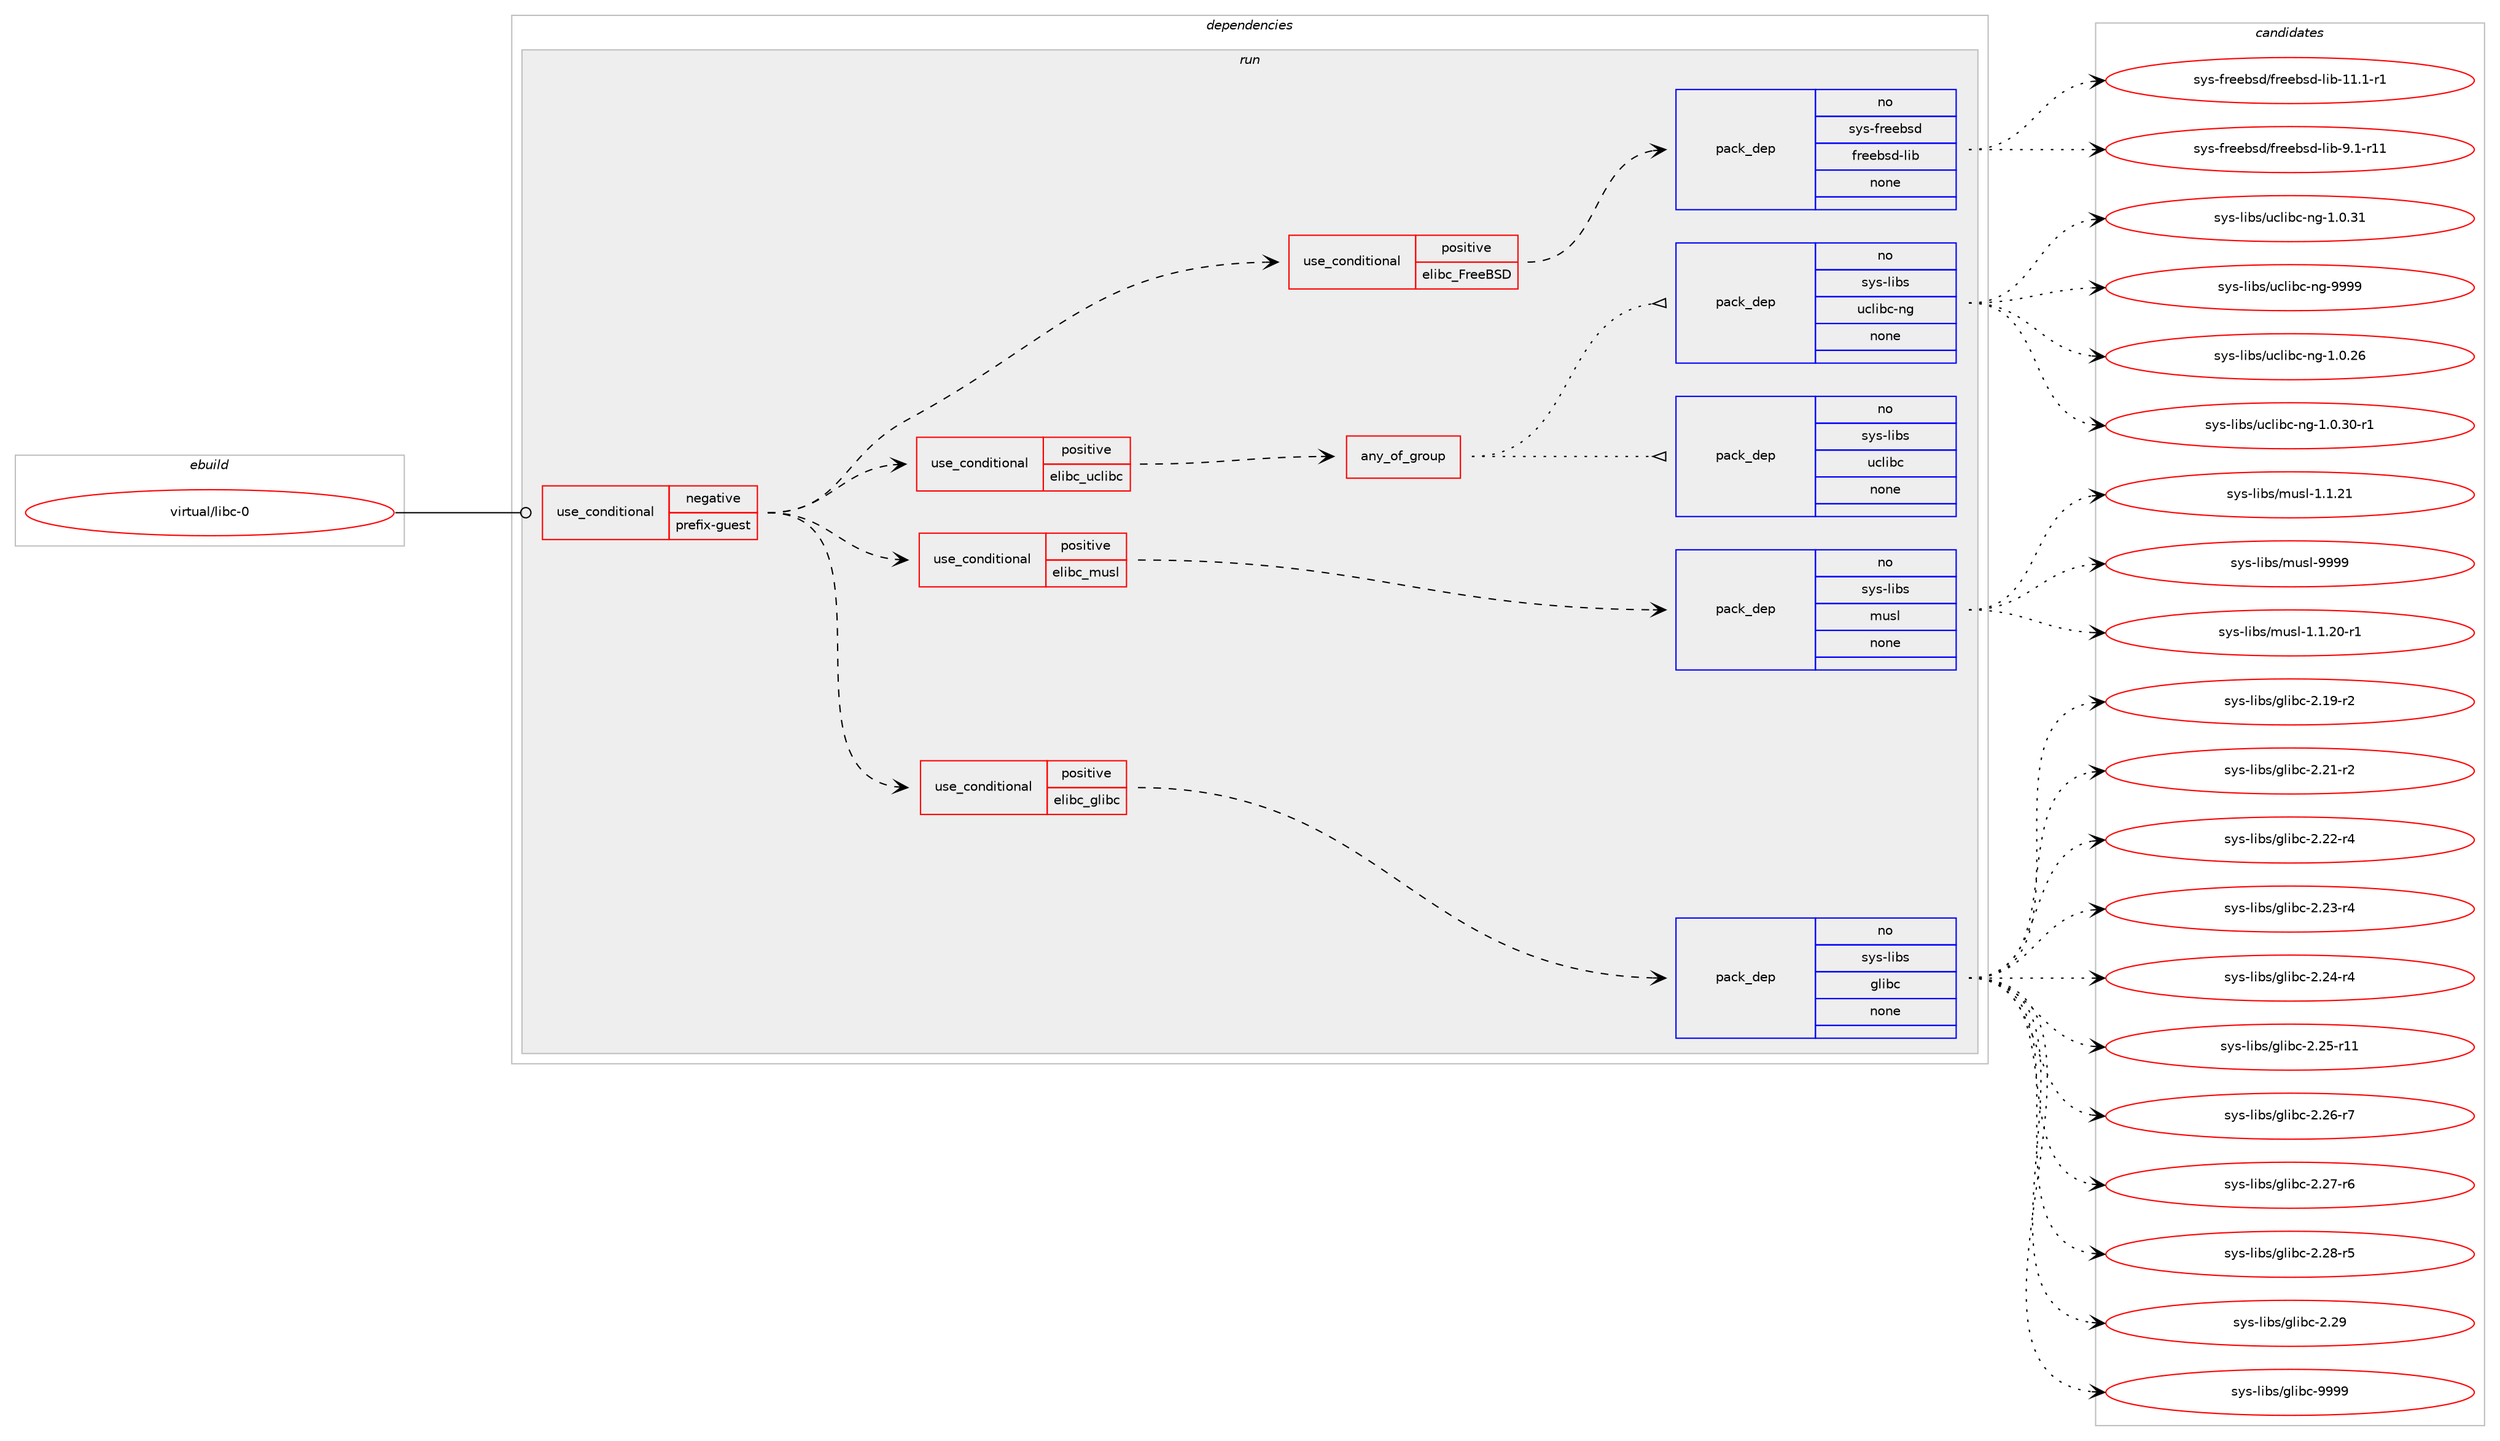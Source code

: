 digraph prolog {

# *************
# Graph options
# *************

newrank=true;
concentrate=true;
compound=true;
graph [rankdir=LR,fontname=Helvetica,fontsize=10,ranksep=1.5];#, ranksep=2.5, nodesep=0.2];
edge  [arrowhead=vee];
node  [fontname=Helvetica,fontsize=10];

# **********
# The ebuild
# **********

subgraph cluster_leftcol {
color=gray;
rank=same;
label=<<i>ebuild</i>>;
id [label="virtual/libc-0", color=red, width=4, href="../virtual/libc-0.svg"];
}

# ****************
# The dependencies
# ****************

subgraph cluster_midcol {
color=gray;
label=<<i>dependencies</i>>;
subgraph cluster_compile {
fillcolor="#eeeeee";
style=filled;
label=<<i>compile</i>>;
}
subgraph cluster_compileandrun {
fillcolor="#eeeeee";
style=filled;
label=<<i>compile and run</i>>;
}
subgraph cluster_run {
fillcolor="#eeeeee";
style=filled;
label=<<i>run</i>>;
subgraph cond462574 {
dependency1741230 [label=<<TABLE BORDER="0" CELLBORDER="1" CELLSPACING="0" CELLPADDING="4"><TR><TD ROWSPAN="3" CELLPADDING="10">use_conditional</TD></TR><TR><TD>negative</TD></TR><TR><TD>prefix-guest</TD></TR></TABLE>>, shape=none, color=red];
subgraph cond462575 {
dependency1741231 [label=<<TABLE BORDER="0" CELLBORDER="1" CELLSPACING="0" CELLPADDING="4"><TR><TD ROWSPAN="3" CELLPADDING="10">use_conditional</TD></TR><TR><TD>positive</TD></TR><TR><TD>elibc_glibc</TD></TR></TABLE>>, shape=none, color=red];
subgraph pack1249810 {
dependency1741232 [label=<<TABLE BORDER="0" CELLBORDER="1" CELLSPACING="0" CELLPADDING="4" WIDTH="220"><TR><TD ROWSPAN="6" CELLPADDING="30">pack_dep</TD></TR><TR><TD WIDTH="110">no</TD></TR><TR><TD>sys-libs</TD></TR><TR><TD>glibc</TD></TR><TR><TD>none</TD></TR><TR><TD></TD></TR></TABLE>>, shape=none, color=blue];
}
dependency1741231:e -> dependency1741232:w [weight=20,style="dashed",arrowhead="vee"];
}
dependency1741230:e -> dependency1741231:w [weight=20,style="dashed",arrowhead="vee"];
subgraph cond462576 {
dependency1741233 [label=<<TABLE BORDER="0" CELLBORDER="1" CELLSPACING="0" CELLPADDING="4"><TR><TD ROWSPAN="3" CELLPADDING="10">use_conditional</TD></TR><TR><TD>positive</TD></TR><TR><TD>elibc_musl</TD></TR></TABLE>>, shape=none, color=red];
subgraph pack1249811 {
dependency1741234 [label=<<TABLE BORDER="0" CELLBORDER="1" CELLSPACING="0" CELLPADDING="4" WIDTH="220"><TR><TD ROWSPAN="6" CELLPADDING="30">pack_dep</TD></TR><TR><TD WIDTH="110">no</TD></TR><TR><TD>sys-libs</TD></TR><TR><TD>musl</TD></TR><TR><TD>none</TD></TR><TR><TD></TD></TR></TABLE>>, shape=none, color=blue];
}
dependency1741233:e -> dependency1741234:w [weight=20,style="dashed",arrowhead="vee"];
}
dependency1741230:e -> dependency1741233:w [weight=20,style="dashed",arrowhead="vee"];
subgraph cond462577 {
dependency1741235 [label=<<TABLE BORDER="0" CELLBORDER="1" CELLSPACING="0" CELLPADDING="4"><TR><TD ROWSPAN="3" CELLPADDING="10">use_conditional</TD></TR><TR><TD>positive</TD></TR><TR><TD>elibc_uclibc</TD></TR></TABLE>>, shape=none, color=red];
subgraph any27854 {
dependency1741236 [label=<<TABLE BORDER="0" CELLBORDER="1" CELLSPACING="0" CELLPADDING="4"><TR><TD CELLPADDING="10">any_of_group</TD></TR></TABLE>>, shape=none, color=red];subgraph pack1249812 {
dependency1741237 [label=<<TABLE BORDER="0" CELLBORDER="1" CELLSPACING="0" CELLPADDING="4" WIDTH="220"><TR><TD ROWSPAN="6" CELLPADDING="30">pack_dep</TD></TR><TR><TD WIDTH="110">no</TD></TR><TR><TD>sys-libs</TD></TR><TR><TD>uclibc</TD></TR><TR><TD>none</TD></TR><TR><TD></TD></TR></TABLE>>, shape=none, color=blue];
}
dependency1741236:e -> dependency1741237:w [weight=20,style="dotted",arrowhead="oinv"];
subgraph pack1249813 {
dependency1741238 [label=<<TABLE BORDER="0" CELLBORDER="1" CELLSPACING="0" CELLPADDING="4" WIDTH="220"><TR><TD ROWSPAN="6" CELLPADDING="30">pack_dep</TD></TR><TR><TD WIDTH="110">no</TD></TR><TR><TD>sys-libs</TD></TR><TR><TD>uclibc-ng</TD></TR><TR><TD>none</TD></TR><TR><TD></TD></TR></TABLE>>, shape=none, color=blue];
}
dependency1741236:e -> dependency1741238:w [weight=20,style="dotted",arrowhead="oinv"];
}
dependency1741235:e -> dependency1741236:w [weight=20,style="dashed",arrowhead="vee"];
}
dependency1741230:e -> dependency1741235:w [weight=20,style="dashed",arrowhead="vee"];
subgraph cond462578 {
dependency1741239 [label=<<TABLE BORDER="0" CELLBORDER="1" CELLSPACING="0" CELLPADDING="4"><TR><TD ROWSPAN="3" CELLPADDING="10">use_conditional</TD></TR><TR><TD>positive</TD></TR><TR><TD>elibc_FreeBSD</TD></TR></TABLE>>, shape=none, color=red];
subgraph pack1249814 {
dependency1741240 [label=<<TABLE BORDER="0" CELLBORDER="1" CELLSPACING="0" CELLPADDING="4" WIDTH="220"><TR><TD ROWSPAN="6" CELLPADDING="30">pack_dep</TD></TR><TR><TD WIDTH="110">no</TD></TR><TR><TD>sys-freebsd</TD></TR><TR><TD>freebsd-lib</TD></TR><TR><TD>none</TD></TR><TR><TD></TD></TR></TABLE>>, shape=none, color=blue];
}
dependency1741239:e -> dependency1741240:w [weight=20,style="dashed",arrowhead="vee"];
}
dependency1741230:e -> dependency1741239:w [weight=20,style="dashed",arrowhead="vee"];
}
id:e -> dependency1741230:w [weight=20,style="solid",arrowhead="odot"];
}
}

# **************
# The candidates
# **************

subgraph cluster_choices {
rank=same;
color=gray;
label=<<i>candidates</i>>;

subgraph choice1249810 {
color=black;
nodesep=1;
choice115121115451081059811547103108105989945504649574511450 [label="sys-libs/glibc-2.19-r2", color=red, width=4,href="../sys-libs/glibc-2.19-r2.svg"];
choice115121115451081059811547103108105989945504650494511450 [label="sys-libs/glibc-2.21-r2", color=red, width=4,href="../sys-libs/glibc-2.21-r2.svg"];
choice115121115451081059811547103108105989945504650504511452 [label="sys-libs/glibc-2.22-r4", color=red, width=4,href="../sys-libs/glibc-2.22-r4.svg"];
choice115121115451081059811547103108105989945504650514511452 [label="sys-libs/glibc-2.23-r4", color=red, width=4,href="../sys-libs/glibc-2.23-r4.svg"];
choice115121115451081059811547103108105989945504650524511452 [label="sys-libs/glibc-2.24-r4", color=red, width=4,href="../sys-libs/glibc-2.24-r4.svg"];
choice11512111545108105981154710310810598994550465053451144949 [label="sys-libs/glibc-2.25-r11", color=red, width=4,href="../sys-libs/glibc-2.25-r11.svg"];
choice115121115451081059811547103108105989945504650544511455 [label="sys-libs/glibc-2.26-r7", color=red, width=4,href="../sys-libs/glibc-2.26-r7.svg"];
choice115121115451081059811547103108105989945504650554511454 [label="sys-libs/glibc-2.27-r6", color=red, width=4,href="../sys-libs/glibc-2.27-r6.svg"];
choice115121115451081059811547103108105989945504650564511453 [label="sys-libs/glibc-2.28-r5", color=red, width=4,href="../sys-libs/glibc-2.28-r5.svg"];
choice11512111545108105981154710310810598994550465057 [label="sys-libs/glibc-2.29", color=red, width=4,href="../sys-libs/glibc-2.29.svg"];
choice11512111545108105981154710310810598994557575757 [label="sys-libs/glibc-9999", color=red, width=4,href="../sys-libs/glibc-9999.svg"];
dependency1741232:e -> choice115121115451081059811547103108105989945504649574511450:w [style=dotted,weight="100"];
dependency1741232:e -> choice115121115451081059811547103108105989945504650494511450:w [style=dotted,weight="100"];
dependency1741232:e -> choice115121115451081059811547103108105989945504650504511452:w [style=dotted,weight="100"];
dependency1741232:e -> choice115121115451081059811547103108105989945504650514511452:w [style=dotted,weight="100"];
dependency1741232:e -> choice115121115451081059811547103108105989945504650524511452:w [style=dotted,weight="100"];
dependency1741232:e -> choice11512111545108105981154710310810598994550465053451144949:w [style=dotted,weight="100"];
dependency1741232:e -> choice115121115451081059811547103108105989945504650544511455:w [style=dotted,weight="100"];
dependency1741232:e -> choice115121115451081059811547103108105989945504650554511454:w [style=dotted,weight="100"];
dependency1741232:e -> choice115121115451081059811547103108105989945504650564511453:w [style=dotted,weight="100"];
dependency1741232:e -> choice11512111545108105981154710310810598994550465057:w [style=dotted,weight="100"];
dependency1741232:e -> choice11512111545108105981154710310810598994557575757:w [style=dotted,weight="100"];
}
subgraph choice1249811 {
color=black;
nodesep=1;
choice115121115451081059811547109117115108454946494650484511449 [label="sys-libs/musl-1.1.20-r1", color=red, width=4,href="../sys-libs/musl-1.1.20-r1.svg"];
choice11512111545108105981154710911711510845494649465049 [label="sys-libs/musl-1.1.21", color=red, width=4,href="../sys-libs/musl-1.1.21.svg"];
choice1151211154510810598115471091171151084557575757 [label="sys-libs/musl-9999", color=red, width=4,href="../sys-libs/musl-9999.svg"];
dependency1741234:e -> choice115121115451081059811547109117115108454946494650484511449:w [style=dotted,weight="100"];
dependency1741234:e -> choice11512111545108105981154710911711510845494649465049:w [style=dotted,weight="100"];
dependency1741234:e -> choice1151211154510810598115471091171151084557575757:w [style=dotted,weight="100"];
}
subgraph choice1249812 {
color=black;
nodesep=1;
}
subgraph choice1249813 {
color=black;
nodesep=1;
choice1151211154510810598115471179910810598994511010345494648465054 [label="sys-libs/uclibc-ng-1.0.26", color=red, width=4,href="../sys-libs/uclibc-ng-1.0.26.svg"];
choice11512111545108105981154711799108105989945110103454946484651484511449 [label="sys-libs/uclibc-ng-1.0.30-r1", color=red, width=4,href="../sys-libs/uclibc-ng-1.0.30-r1.svg"];
choice1151211154510810598115471179910810598994511010345494648465149 [label="sys-libs/uclibc-ng-1.0.31", color=red, width=4,href="../sys-libs/uclibc-ng-1.0.31.svg"];
choice115121115451081059811547117991081059899451101034557575757 [label="sys-libs/uclibc-ng-9999", color=red, width=4,href="../sys-libs/uclibc-ng-9999.svg"];
dependency1741238:e -> choice1151211154510810598115471179910810598994511010345494648465054:w [style=dotted,weight="100"];
dependency1741238:e -> choice11512111545108105981154711799108105989945110103454946484651484511449:w [style=dotted,weight="100"];
dependency1741238:e -> choice1151211154510810598115471179910810598994511010345494648465149:w [style=dotted,weight="100"];
dependency1741238:e -> choice115121115451081059811547117991081059899451101034557575757:w [style=dotted,weight="100"];
}
subgraph choice1249814 {
color=black;
nodesep=1;
choice11512111545102114101101981151004710211410110198115100451081059845494946494511449 [label="sys-freebsd/freebsd-lib-11.1-r1", color=red, width=4,href="../sys-freebsd/freebsd-lib-11.1-r1.svg"];
choice11512111545102114101101981151004710211410110198115100451081059845574649451144949 [label="sys-freebsd/freebsd-lib-9.1-r11", color=red, width=4,href="../sys-freebsd/freebsd-lib-9.1-r11.svg"];
dependency1741240:e -> choice11512111545102114101101981151004710211410110198115100451081059845494946494511449:w [style=dotted,weight="100"];
dependency1741240:e -> choice11512111545102114101101981151004710211410110198115100451081059845574649451144949:w [style=dotted,weight="100"];
}
}

}
